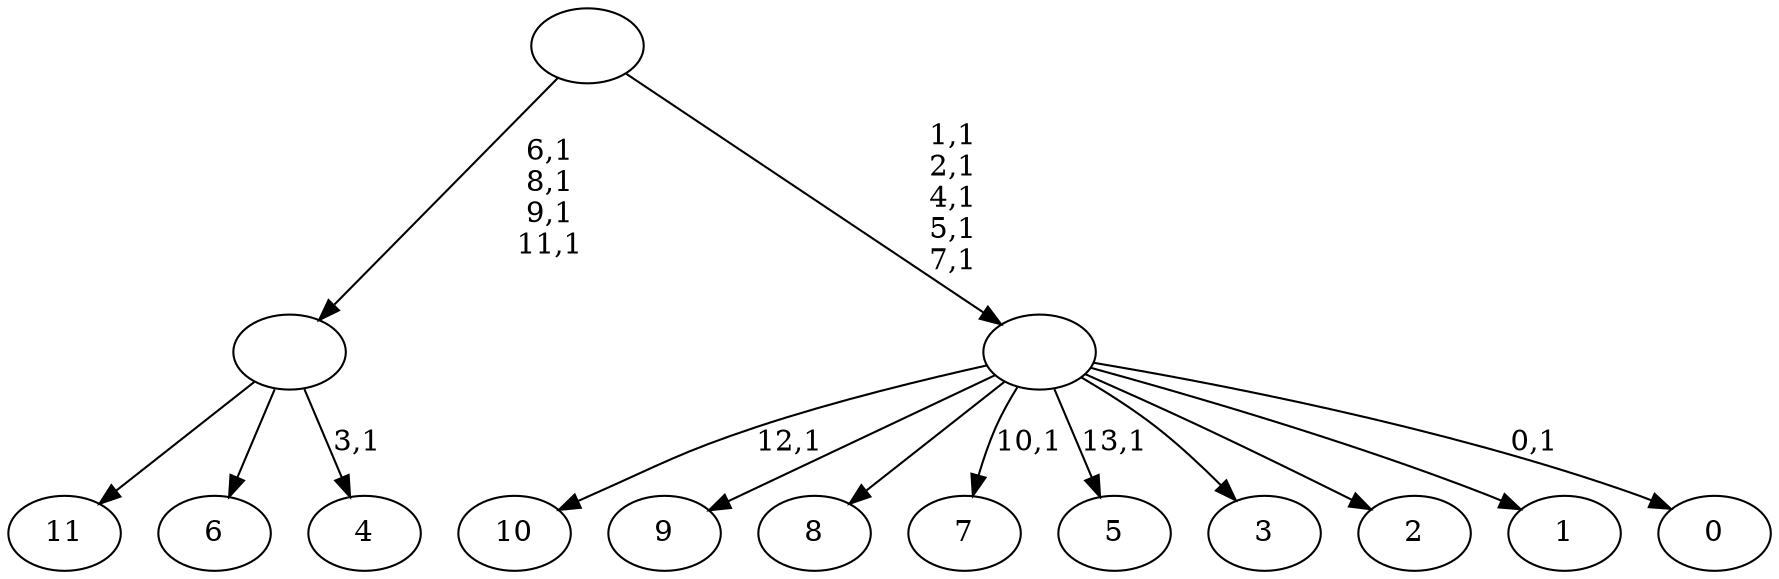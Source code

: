 digraph T {
	26 [label="11"]
	25 [label="10"]
	23 [label="9"]
	22 [label="8"]
	21 [label="7"]
	19 [label="6"]
	18 [label="5"]
	16 [label="4"]
	14 [label=""]
	10 [label="3"]
	9 [label="2"]
	8 [label="1"]
	7 [label="0"]
	5 [label=""]
	0 [label=""]
	14 -> 16 [label="3,1"]
	14 -> 26 [label=""]
	14 -> 19 [label=""]
	5 -> 7 [label="0,1"]
	5 -> 18 [label="13,1"]
	5 -> 21 [label="10,1"]
	5 -> 25 [label="12,1"]
	5 -> 23 [label=""]
	5 -> 22 [label=""]
	5 -> 10 [label=""]
	5 -> 9 [label=""]
	5 -> 8 [label=""]
	0 -> 5 [label="1,1\n2,1\n4,1\n5,1\n7,1"]
	0 -> 14 [label="6,1\n8,1\n9,1\n11,1"]
}
